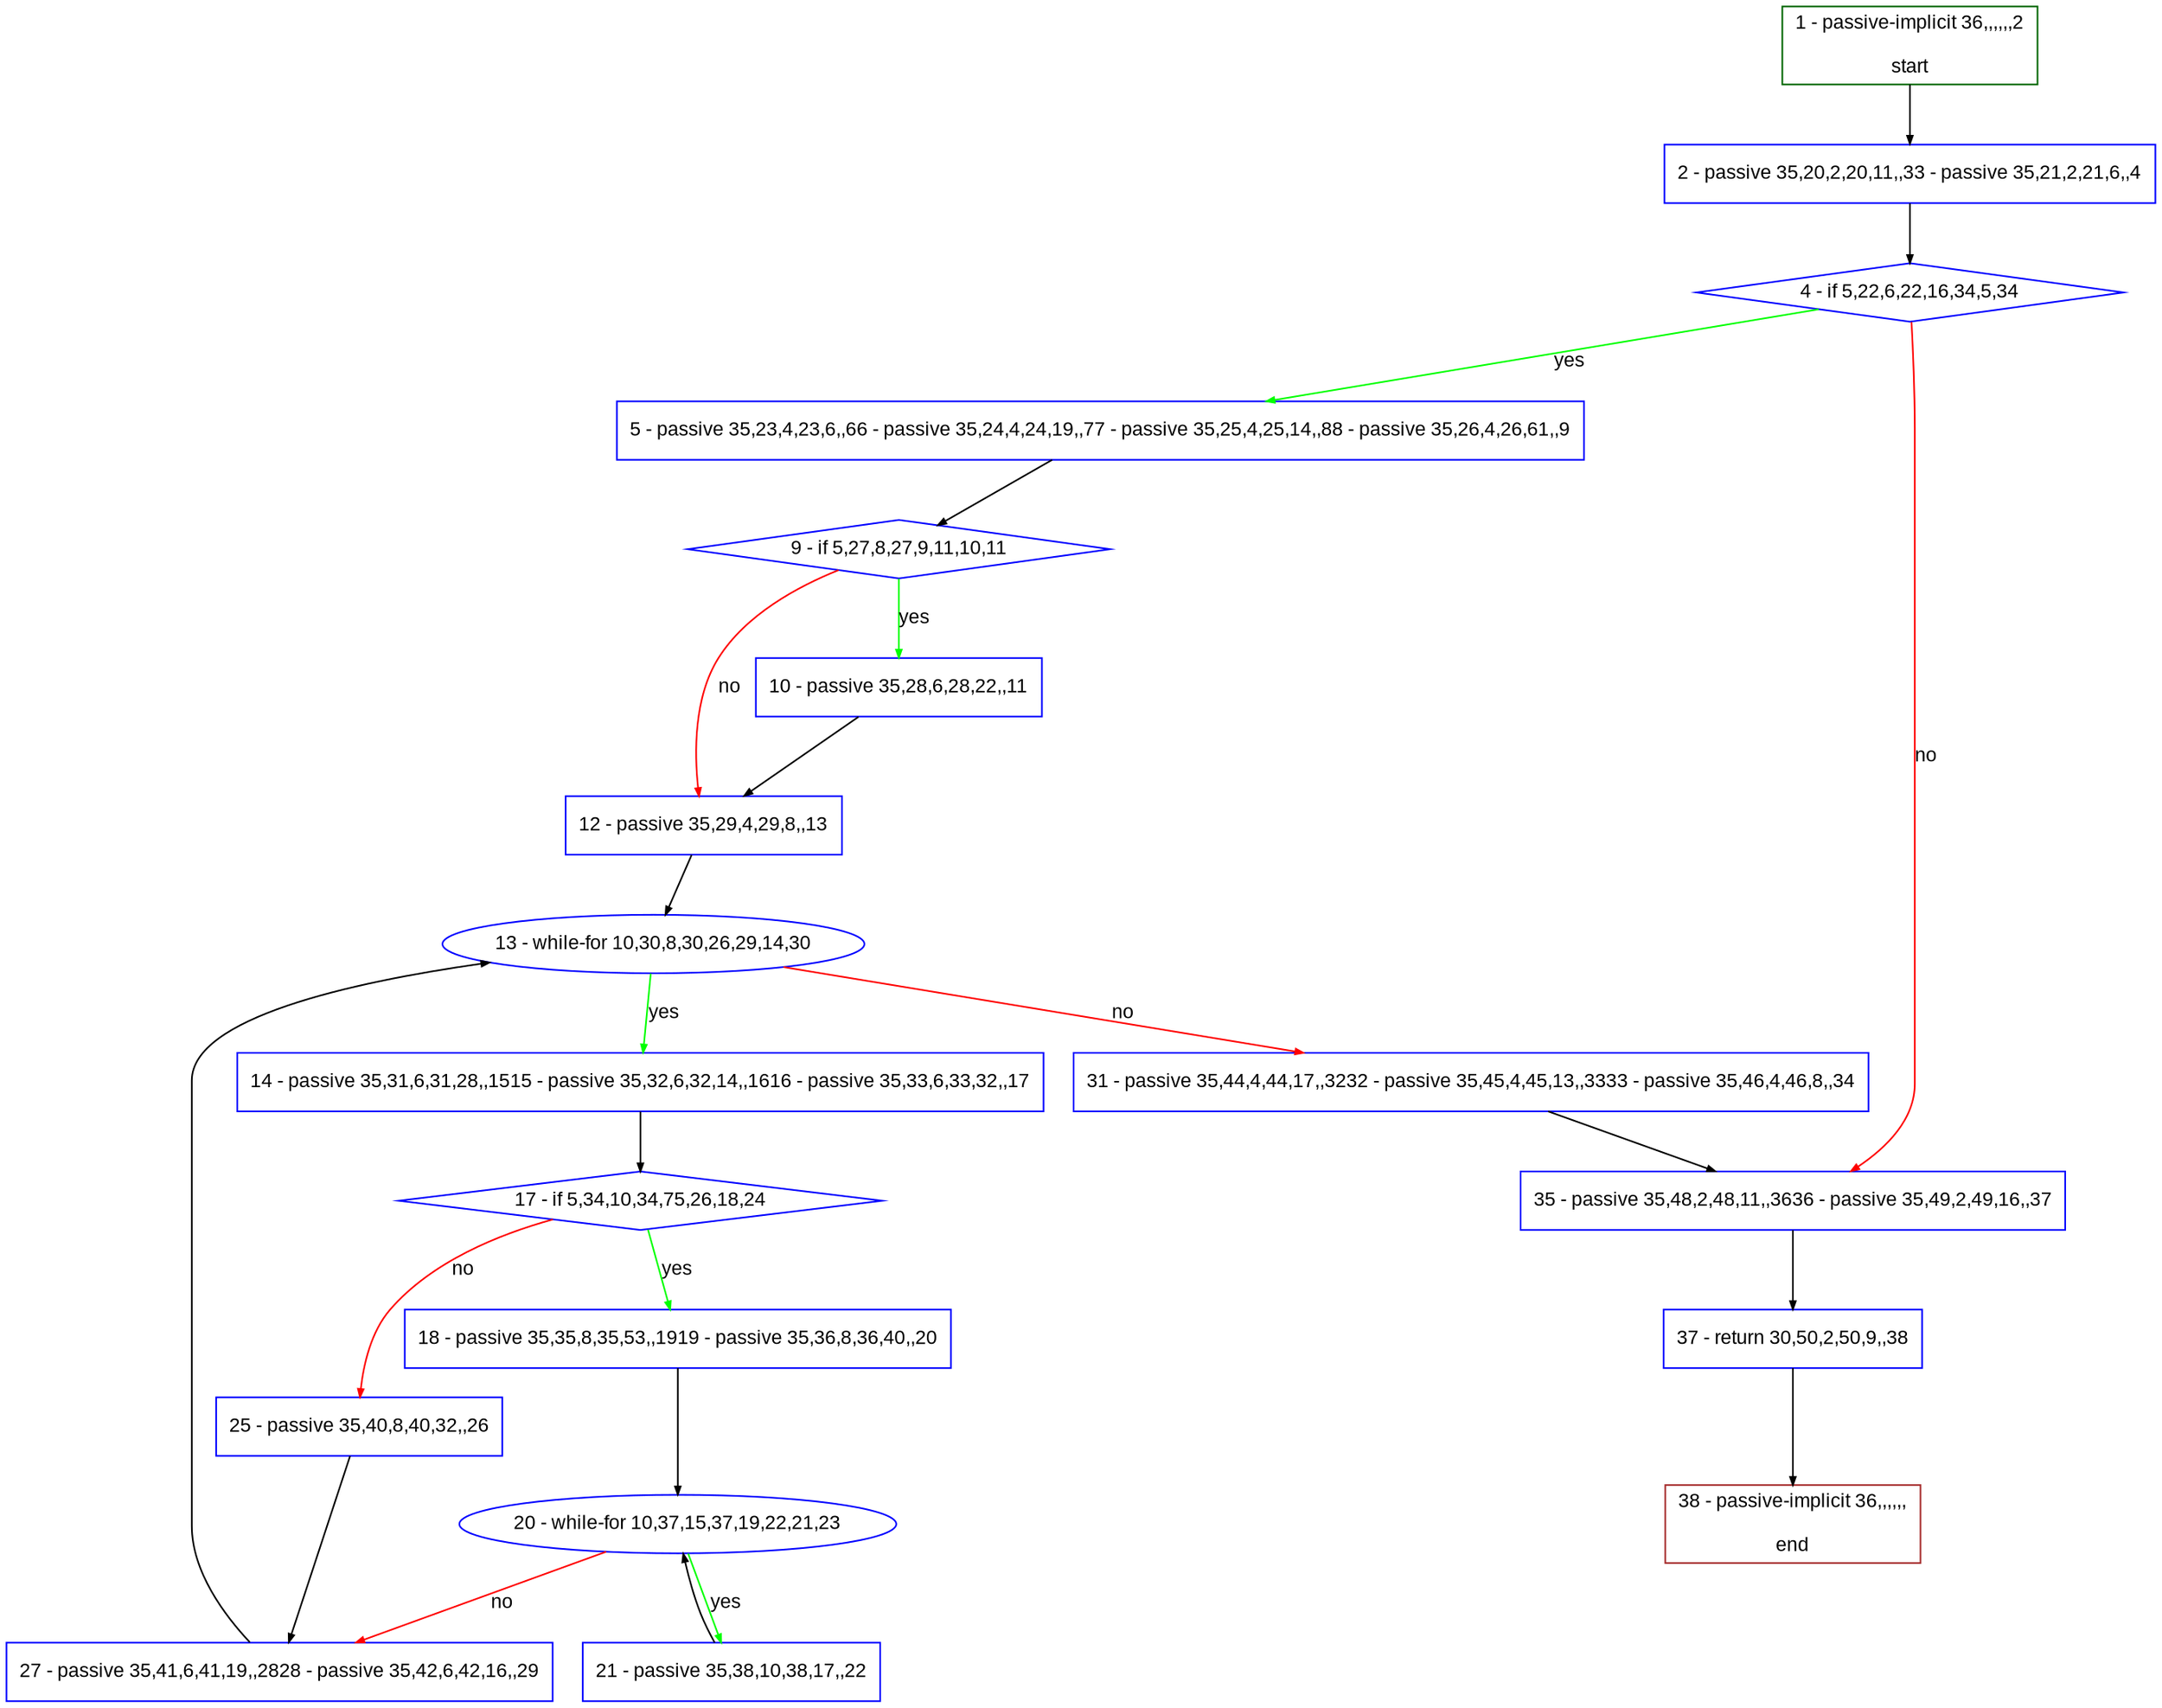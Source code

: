 digraph "" {
  graph [bgcolor="white", fillcolor="#FFFFCC", pack="true", packmode="clust", fontname="Arial", label="", fontsize="12", compound="true", style="rounded,filled"];
  node [node_initialized="no", fillcolor="white", fontname="Arial", label="", color="grey", fontsize="12", fixedsize="false", compound="true", shape="rectangle", style="filled"];
  edge [arrowtail="none", lhead="", fontcolor="black", fontname="Arial", label="", color="black", fontsize="12", arrowhead="normal", arrowsize="0.5", compound="true", ltail="", dir="forward"];
  __N1 [fillcolor="#ffffff", label="2 - passive 35,20,2,20,11,,33 - passive 35,21,2,21,6,,4", color="#0000ff", shape="box", style="filled"];
  __N2 [fillcolor="#ffffff", label="1 - passive-implicit 36,,,,,,2\n\nstart", color="#006400", shape="box", style="filled"];
  __N3 [fillcolor="#ffffff", label="4 - if 5,22,6,22,16,34,5,34", color="#0000ff", shape="diamond", style="filled"];
  __N4 [fillcolor="#ffffff", label="5 - passive 35,23,4,23,6,,66 - passive 35,24,4,24,19,,77 - passive 35,25,4,25,14,,88 - passive 35,26,4,26,61,,9", color="#0000ff", shape="box", style="filled"];
  __N5 [fillcolor="#ffffff", label="35 - passive 35,48,2,48,11,,3636 - passive 35,49,2,49,16,,37", color="#0000ff", shape="box", style="filled"];
  __N6 [fillcolor="#ffffff", label="9 - if 5,27,8,27,9,11,10,11", color="#0000ff", shape="diamond", style="filled"];
  __N7 [fillcolor="#ffffff", label="10 - passive 35,28,6,28,22,,11", color="#0000ff", shape="box", style="filled"];
  __N8 [fillcolor="#ffffff", label="12 - passive 35,29,4,29,8,,13", color="#0000ff", shape="box", style="filled"];
  __N9 [fillcolor="#ffffff", label="13 - while-for 10,30,8,30,26,29,14,30", color="#0000ff", shape="oval", style="filled"];
  __N10 [fillcolor="#ffffff", label="14 - passive 35,31,6,31,28,,1515 - passive 35,32,6,32,14,,1616 - passive 35,33,6,33,32,,17", color="#0000ff", shape="box", style="filled"];
  __N11 [fillcolor="#ffffff", label="31 - passive 35,44,4,44,17,,3232 - passive 35,45,4,45,13,,3333 - passive 35,46,4,46,8,,34", color="#0000ff", shape="box", style="filled"];
  __N12 [fillcolor="#ffffff", label="17 - if 5,34,10,34,75,26,18,24", color="#0000ff", shape="diamond", style="filled"];
  __N13 [fillcolor="#ffffff", label="18 - passive 35,35,8,35,53,,1919 - passive 35,36,8,36,40,,20", color="#0000ff", shape="box", style="filled"];
  __N14 [fillcolor="#ffffff", label="25 - passive 35,40,8,40,32,,26", color="#0000ff", shape="box", style="filled"];
  __N15 [fillcolor="#ffffff", label="20 - while-for 10,37,15,37,19,22,21,23", color="#0000ff", shape="oval", style="filled"];
  __N16 [fillcolor="#ffffff", label="21 - passive 35,38,10,38,17,,22", color="#0000ff", shape="box", style="filled"];
  __N17 [fillcolor="#ffffff", label="27 - passive 35,41,6,41,19,,2828 - passive 35,42,6,42,16,,29", color="#0000ff", shape="box", style="filled"];
  __N18 [fillcolor="#ffffff", label="37 - return 30,50,2,50,9,,38", color="#0000ff", shape="box", style="filled"];
  __N19 [fillcolor="#ffffff", label="38 - passive-implicit 36,,,,,,\n\nend", color="#a52a2a", shape="box", style="filled"];
  __N2 -> __N1 [arrowtail="none", color="#000000", label="", arrowhead="normal", dir="forward"];
  __N1 -> __N3 [arrowtail="none", color="#000000", label="", arrowhead="normal", dir="forward"];
  __N3 -> __N4 [arrowtail="none", color="#00ff00", label="yes", arrowhead="normal", dir="forward"];
  __N3 -> __N5 [arrowtail="none", color="#ff0000", label="no", arrowhead="normal", dir="forward"];
  __N4 -> __N6 [arrowtail="none", color="#000000", label="", arrowhead="normal", dir="forward"];
  __N6 -> __N7 [arrowtail="none", color="#00ff00", label="yes", arrowhead="normal", dir="forward"];
  __N6 -> __N8 [arrowtail="none", color="#ff0000", label="no", arrowhead="normal", dir="forward"];
  __N7 -> __N8 [arrowtail="none", color="#000000", label="", arrowhead="normal", dir="forward"];
  __N8 -> __N9 [arrowtail="none", color="#000000", label="", arrowhead="normal", dir="forward"];
  __N9 -> __N10 [arrowtail="none", color="#00ff00", label="yes", arrowhead="normal", dir="forward"];
  __N9 -> __N11 [arrowtail="none", color="#ff0000", label="no", arrowhead="normal", dir="forward"];
  __N10 -> __N12 [arrowtail="none", color="#000000", label="", arrowhead="normal", dir="forward"];
  __N12 -> __N13 [arrowtail="none", color="#00ff00", label="yes", arrowhead="normal", dir="forward"];
  __N12 -> __N14 [arrowtail="none", color="#ff0000", label="no", arrowhead="normal", dir="forward"];
  __N13 -> __N15 [arrowtail="none", color="#000000", label="", arrowhead="normal", dir="forward"];
  __N15 -> __N16 [arrowtail="none", color="#00ff00", label="yes", arrowhead="normal", dir="forward"];
  __N16 -> __N15 [arrowtail="none", color="#000000", label="", arrowhead="normal", dir="forward"];
  __N15 -> __N17 [arrowtail="none", color="#ff0000", label="no", arrowhead="normal", dir="forward"];
  __N14 -> __N17 [arrowtail="none", color="#000000", label="", arrowhead="normal", dir="forward"];
  __N17 -> __N9 [arrowtail="none", color="#000000", label="", arrowhead="normal", dir="forward"];
  __N11 -> __N5 [arrowtail="none", color="#000000", label="", arrowhead="normal", dir="forward"];
  __N5 -> __N18 [arrowtail="none", color="#000000", label="", arrowhead="normal", dir="forward"];
  __N18 -> __N19 [arrowtail="none", color="#000000", label="", arrowhead="normal", dir="forward"];
}
